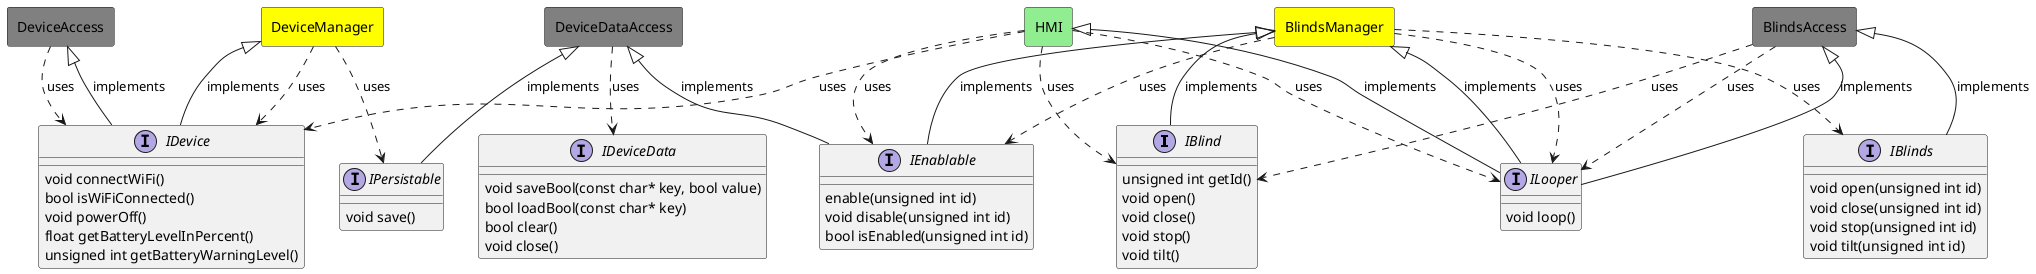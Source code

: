 @startuml Contracts to Component Mapping

skinparam ComponentStyle rectangle
allow_mixing

interface IBlind {
    unsigned int getId()
    void open()
    void close()
    void stop()
    void tilt()
}

interface IBlinds {
    void open(unsigned int id)
    void close(unsigned int id)
    void stop(unsigned int id)
    void tilt(unsigned int id)
}

interface IDevice {
    void connectWiFi()
    bool isWiFiConnected()
    void powerOff()
    float getBatteryLevelInPercent()
    unsigned int getBatteryWarningLevel()
}

interface IDeviceData {
    void saveBool(const char* key, bool value)
    bool loadBool(const char* key)
    bool clear()
    void close()
}

interface IEnablable {
    enable(unsigned int id)
    void disable(unsigned int id)
    bool isEnabled(unsigned int id)
}

interface ILooper {
    void loop()
}

interface IPersistable {
    void save()
}

component HMI #LightGreen
component BlindsManager #Yellow
component DeviceManager #Yellow
component DeviceDataAccess #Grey
component DeviceAccess #Grey
component BlindsAccess #Grey

HMI <|-- ILooper : implements
HMI ..> IDevice: uses
HMI ..> IEnablable: uses
HMI ..> IBlind: uses
HMI ..> ILooper: uses
BlindsManager <|-- IBlind: implements
BlindsManager <|-- IEnablable: implements
BlindsManager <|-- ILooper: implements
BlindsManager ..> IEnablable: uses
BlindsManager ..> IBlinds: uses
BlindsManager ..> ILooper: uses
DeviceManager <|-- IDevice: implements
DeviceManager ..> IDevice: uses
DeviceManager ..> IPersistable: uses
DeviceDataAccess <|-- IPersistable: implements
DeviceDataAccess <|-- IEnablable: implements
DeviceDataAccess ..> IDeviceData: uses
DeviceAccess <|-- IDevice: implements
DeviceAccess ..> IDevice: uses
BlindsAccess <|-- IBlinds: implements
BlindsAccess <|-- ILooper: implements
BlindsAccess ..> IBlind: uses
BlindsAccess ..> ILooper: uses

@enduml